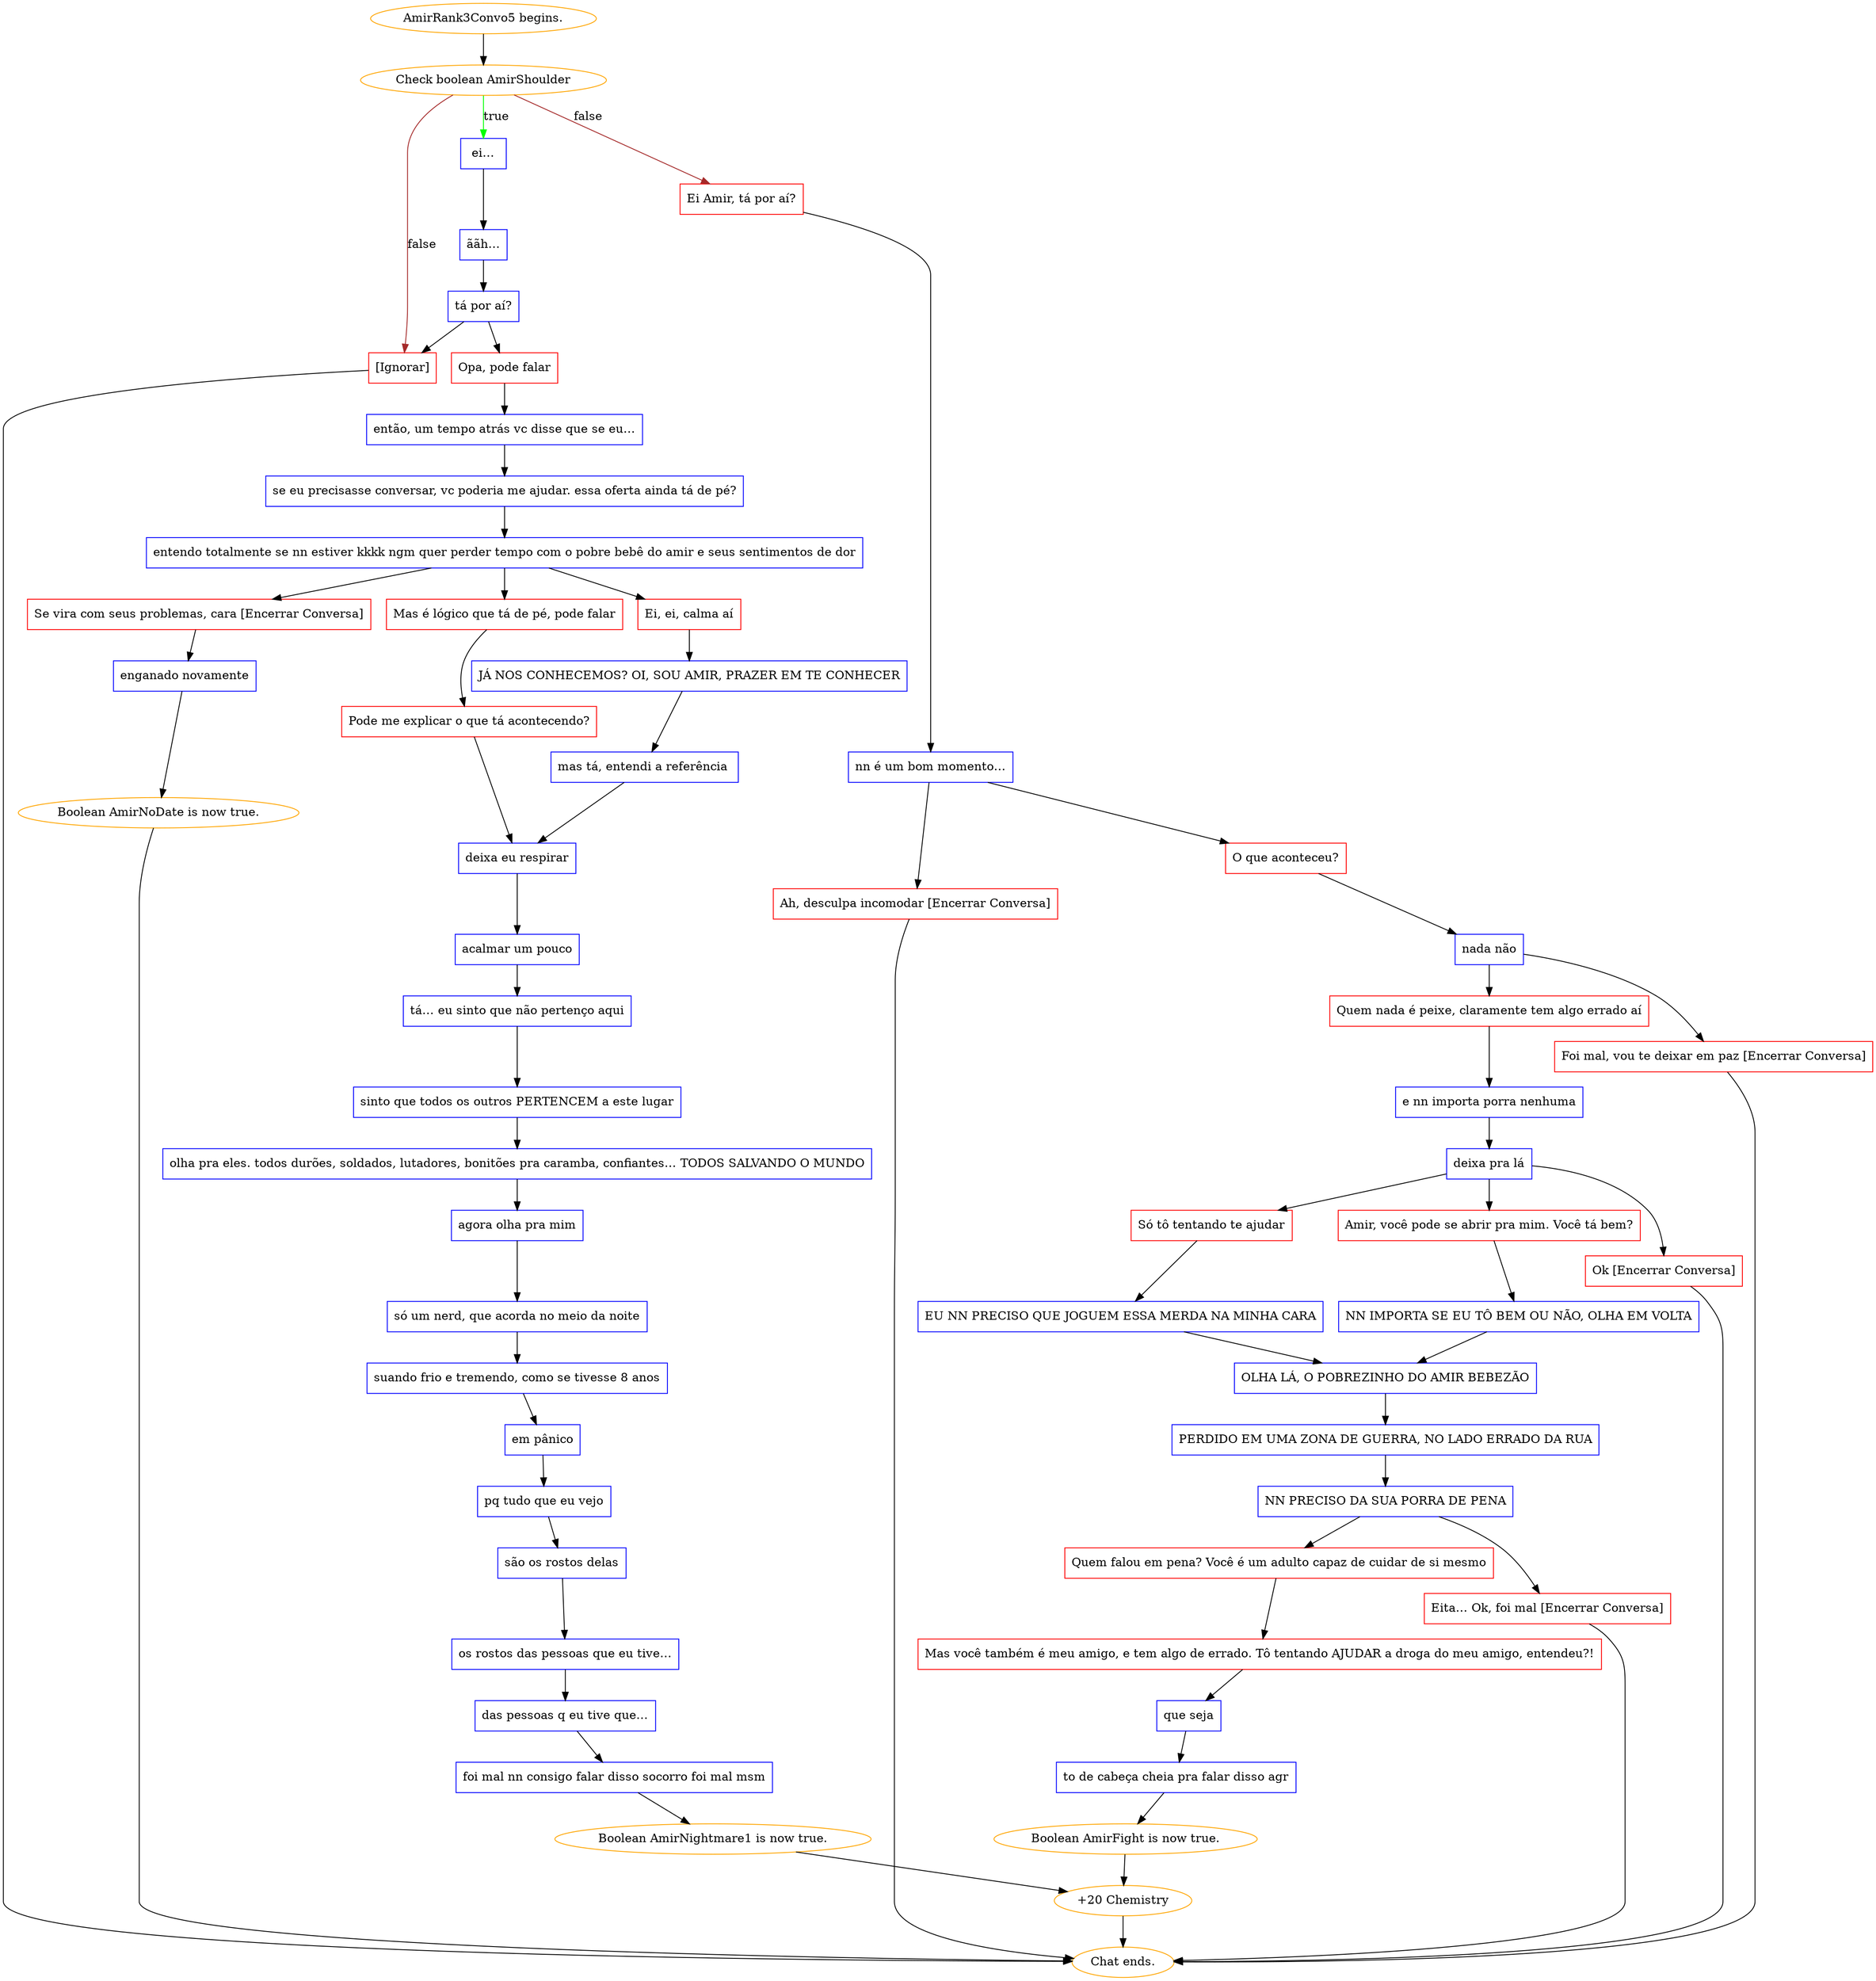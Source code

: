 digraph {
	"AmirRank3Convo5 begins." [color=orange];
		"AmirRank3Convo5 begins." -> j1739388790;
	j1739388790 [label="Check boolean AmirShoulder",color=orange];
		j1739388790 -> j552385476 [label=true,color=green];
		j1739388790 -> j4287110723 [label=false,color=brown];
		j1739388790 -> j1678137900 [label=false,color=brown];
	j552385476 [label="ei…",shape=box,color=blue];
		j552385476 -> j2689299671;
	j4287110723 [label="Ei Amir, tá por aí?",shape=box,color=red];
		j4287110723 -> j1790644975;
	j1678137900 [label="[Ignorar]",shape=box,color=red];
		j1678137900 -> "Chat ends.";
	j2689299671 [label="ããh…",shape=box,color=blue];
		j2689299671 -> j2512984100;
	j1790644975 [label="nn é um bom momento…",shape=box,color=blue];
		j1790644975 -> j436074057;
		j1790644975 -> j4252791924;
	"Chat ends." [color=orange];
	j2512984100 [label="tá por aí?",shape=box,color=blue];
		j2512984100 -> j2825837683;
		j2512984100 -> j1678137900;
	j436074057 [label="O que aconteceu?",shape=box,color=red];
		j436074057 -> j3879634829;
	j4252791924 [label="Ah, desculpa incomodar [Encerrar Conversa]",shape=box,color=red];
		j4252791924 -> "Chat ends.";
	j2825837683 [label="Opa, pode falar",shape=box,color=red];
		j2825837683 -> j762583087;
	j3879634829 [label="nada não",shape=box,color=blue];
		j3879634829 -> j3777216678;
		j3879634829 -> j3397175224;
	j762583087 [label="então, um tempo atrás vc disse que se eu…",shape=box,color=blue];
		j762583087 -> j626982281;
	j3777216678 [label="Quem nada é peixe, claramente tem algo errado aí",shape=box,color=red];
		j3777216678 -> j175446749;
	j3397175224 [label="Foi mal, vou te deixar em paz [Encerrar Conversa]",shape=box,color=red];
		j3397175224 -> "Chat ends.";
	j626982281 [label="se eu precisasse conversar, vc poderia me ajudar. essa oferta ainda tá de pé?",shape=box,color=blue];
		j626982281 -> j3638638307;
	j175446749 [label="e nn importa porra nenhuma",shape=box,color=blue];
		j175446749 -> j4198211676;
	j3638638307 [label="entendo totalmente se nn estiver kkkk ngm quer perder tempo com o pobre bebê do amir e seus sentimentos de dor",shape=box,color=blue];
		j3638638307 -> j683024749;
		j3638638307 -> j3132800611;
		j3638638307 -> j4243783618;
	j4198211676 [label="deixa pra lá",shape=box,color=blue];
		j4198211676 -> j3988402283;
		j4198211676 -> j829109723;
		j4198211676 -> j319473155;
	j683024749 [label="Se vira com seus problemas, cara [Encerrar Conversa]",shape=box,color=red];
		j683024749 -> j559184113;
	j3132800611 [label="Mas é lógico que tá de pé, pode falar",shape=box,color=red];
		j3132800611 -> j1733555164;
	j4243783618 [label="Ei, ei, calma aí",shape=box,color=red];
		j4243783618 -> j4255528718;
	j3988402283 [label="Amir, você pode se abrir pra mim. Você tá bem?",shape=box,color=red];
		j3988402283 -> j3678773002;
	j829109723 [label="Só tô tentando te ajudar",shape=box,color=red];
		j829109723 -> j3399902771;
	j319473155 [label="Ok [Encerrar Conversa]",shape=box,color=red];
		j319473155 -> "Chat ends.";
	j559184113 [label="enganado novamente",shape=box,color=blue];
		j559184113 -> j1438323710;
	j1733555164 [label="Pode me explicar o que tá acontecendo?",shape=box,color=red];
		j1733555164 -> j709642622;
	j4255528718 [label="JÁ NOS CONHECEMOS? OI, SOU AMIR, PRAZER EM TE CONHECER",shape=box,color=blue];
		j4255528718 -> j2268913462;
	j3678773002 [label="NN IMPORTA SE EU TÔ BEM OU NÃO, OLHA EM VOLTA",shape=box,color=blue];
		j3678773002 -> j3128115533;
	j3399902771 [label="EU NN PRECISO QUE JOGUEM ESSA MERDA NA MINHA CARA",shape=box,color=blue];
		j3399902771 -> j3128115533;
	j1438323710 [label="Boolean AmirNoDate is now true.",color=orange];
		j1438323710 -> "Chat ends.";
	j709642622 [label="deixa eu respirar",shape=box,color=blue];
		j709642622 -> j2371145178;
	j2268913462 [label="mas tá, entendi a referência ",shape=box,color=blue];
		j2268913462 -> j709642622;
	j3128115533 [label="OLHA LÁ, O POBREZINHO DO AMIR BEBEZÃO",shape=box,color=blue];
		j3128115533 -> j3218247931;
	j2371145178 [label="acalmar um pouco",shape=box,color=blue];
		j2371145178 -> j2152900932;
	j3218247931 [label="PERDIDO EM UMA ZONA DE GUERRA, NO LADO ERRADO DA RUA",shape=box,color=blue];
		j3218247931 -> j4152064616;
	j2152900932 [label="tá… eu sinto que não pertenço aqui",shape=box,color=blue];
		j2152900932 -> j728287008;
	j4152064616 [label="NN PRECISO DA SUA PORRA DE PENA",shape=box,color=blue];
		j4152064616 -> j4238841152;
		j4152064616 -> j1355193619;
	j728287008 [label="sinto que todos os outros PERTENCEM a este lugar",shape=box,color=blue];
		j728287008 -> j1236407888;
	j4238841152 [label="Quem falou em pena? Você é um adulto capaz de cuidar de si mesmo",shape=box,color=red];
		j4238841152 -> j2175097397;
	j1355193619 [label="Eita… Ok, foi mal [Encerrar Conversa]",shape=box,color=red];
		j1355193619 -> "Chat ends.";
	j1236407888 [label="olha pra eles. todos durões, soldados, lutadores, bonitões pra caramba, confiantes… TODOS SALVANDO O MUNDO",shape=box,color=blue];
		j1236407888 -> j2864174854;
	j2175097397 [label="Mas você também é meu amigo, e tem algo de errado. Tô tentando AJUDAR a droga do meu amigo, entendeu?!",shape=box,color=red];
		j2175097397 -> j2063368686;
	j2864174854 [label="agora olha pra mim",shape=box,color=blue];
		j2864174854 -> j3375072066;
	j2063368686 [label="que seja",shape=box,color=blue];
		j2063368686 -> j1151340428;
	j3375072066 [label="só um nerd, que acorda no meio da noite",shape=box,color=blue];
		j3375072066 -> j3758831048;
	j1151340428 [label="to de cabeça cheia pra falar disso agr",shape=box,color=blue];
		j1151340428 -> j1796963784;
	j3758831048 [label="suando frio e tremendo, como se tivesse 8 anos",shape=box,color=blue];
		j3758831048 -> j339095433;
	j1796963784 [label="Boolean AmirFight is now true.",color=orange];
		j1796963784 -> j367054140;
	j339095433 [label="em pânico",shape=box,color=blue];
		j339095433 -> j3576108120;
	j367054140 [label="+20 Chemistry",color=orange];
		j367054140 -> "Chat ends.";
	j3576108120 [label="pq tudo que eu vejo",shape=box,color=blue];
		j3576108120 -> j4202523024;
	j4202523024 [label="são os rostos delas",shape=box,color=blue];
		j4202523024 -> j327730430;
	j327730430 [label="os rostos das pessoas que eu tive…",shape=box,color=blue];
		j327730430 -> j2337678859;
	j2337678859 [label="das pessoas q eu tive que…",shape=box,color=blue];
		j2337678859 -> j2507167128;
	j2507167128 [label="foi mal nn consigo falar disso socorro foi mal msm",shape=box,color=blue];
		j2507167128 -> j2008433035;
	j2008433035 [label="Boolean AmirNightmare1 is now true.",color=orange];
		j2008433035 -> j367054140;
}